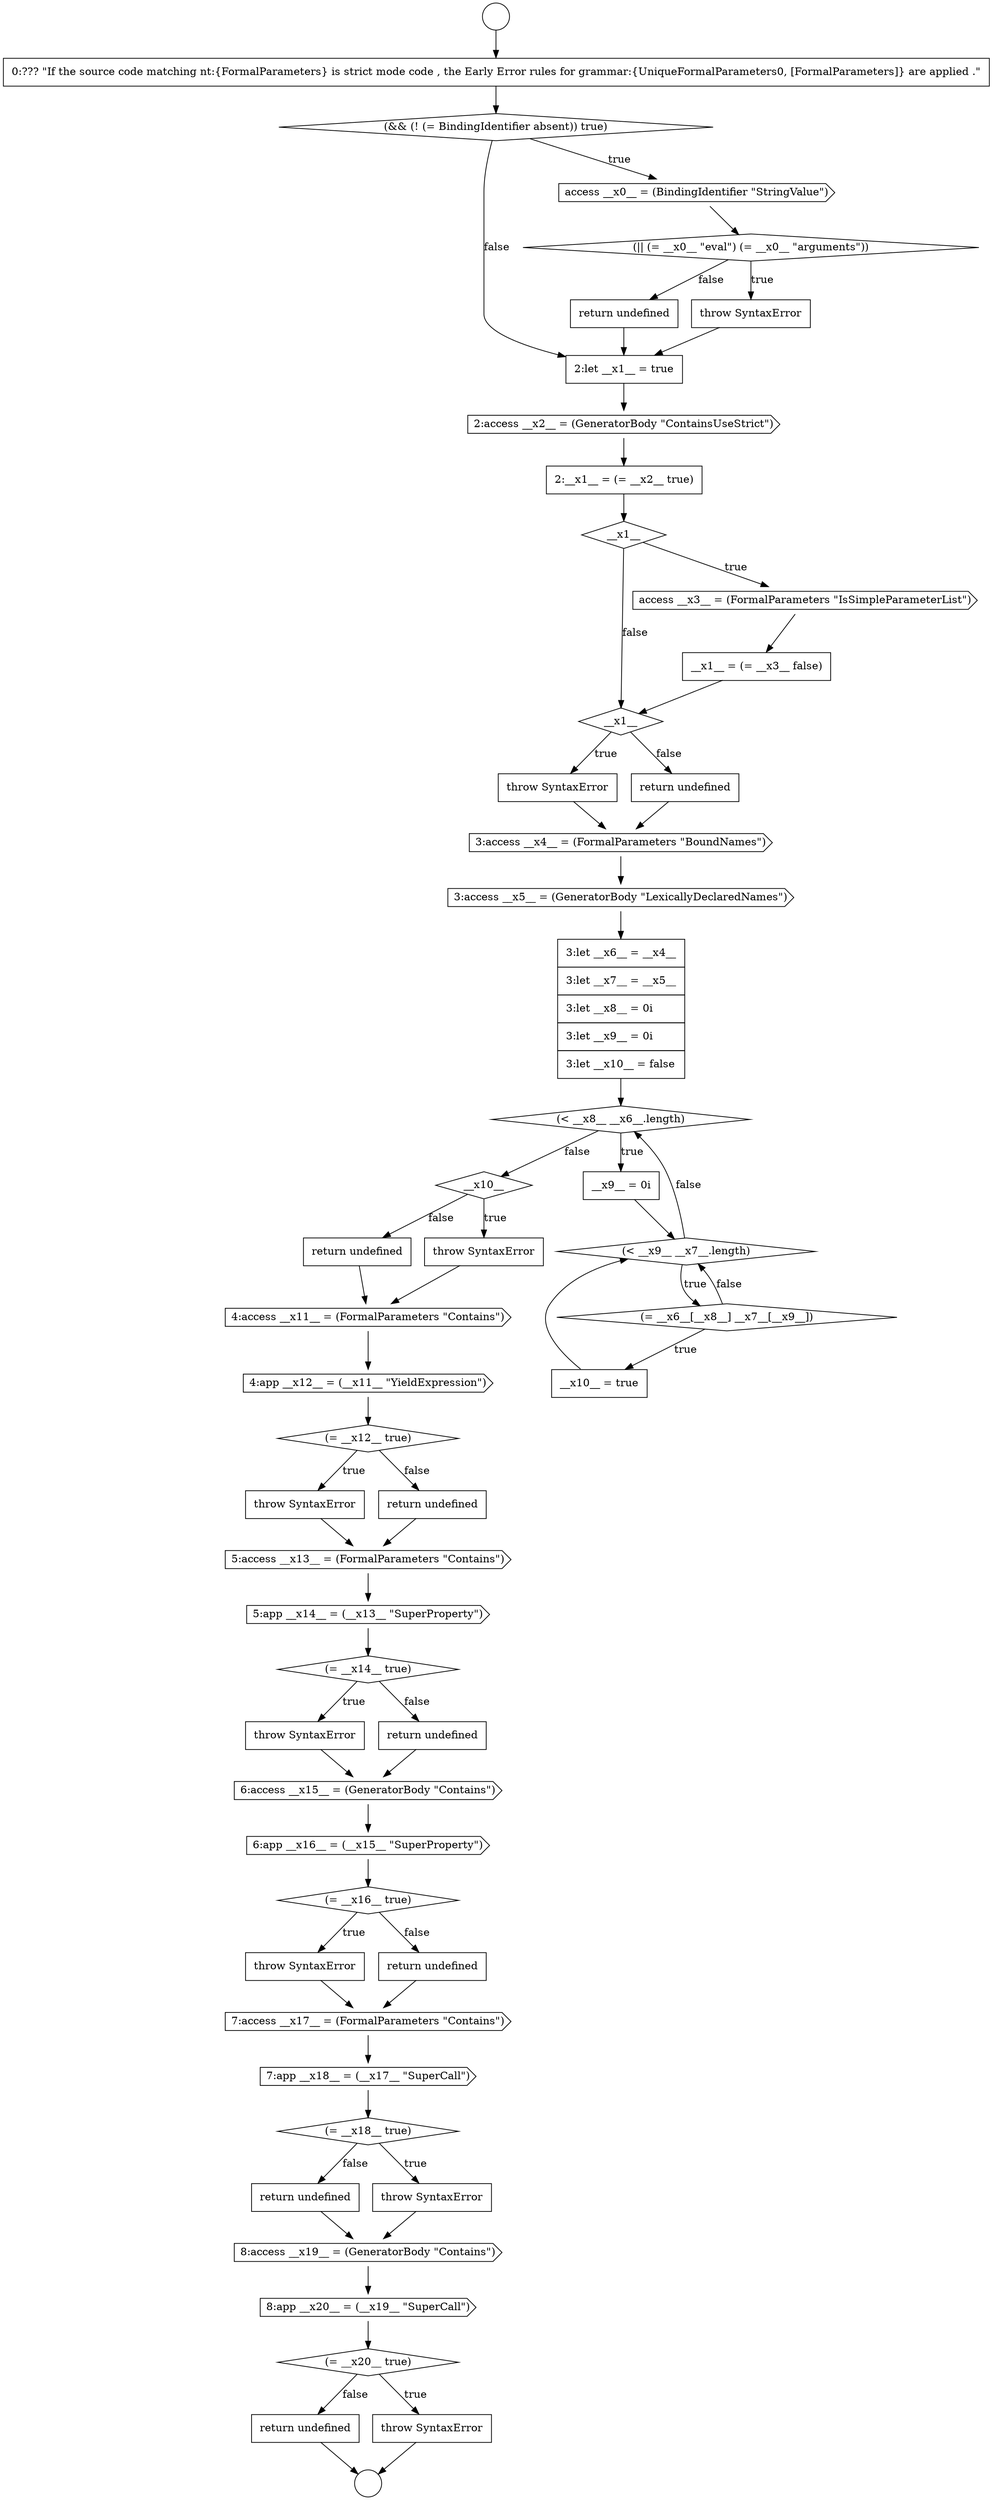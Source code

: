 digraph {
  node20850 [shape=diamond, label=<<font color="black">(= __x18__ true)</font>> color="black" fillcolor="white" style=filled]
  node20854 [shape=cds, label=<<font color="black">8:app __x20__ = (__x19__ &quot;SuperCall&quot;)</font>> color="black" fillcolor="white" style=filled]
  node20836 [shape=none, margin=0, label=<<font color="black">
    <table border="0" cellborder="1" cellspacing="0" cellpadding="10">
      <tr><td align="left">throw SyntaxError</td></tr>
    </table>
  </font>> color="black" fillcolor="white" style=filled]
  node20855 [shape=diamond, label=<<font color="black">(= __x20__ true)</font>> color="black" fillcolor="white" style=filled]
  node20857 [shape=none, margin=0, label=<<font color="black">
    <table border="0" cellborder="1" cellspacing="0" cellpadding="10">
      <tr><td align="left">return undefined</td></tr>
    </table>
  </font>> color="black" fillcolor="white" style=filled]
  node20840 [shape=diamond, label=<<font color="black">(= __x14__ true)</font>> color="black" fillcolor="white" style=filled]
  node20852 [shape=none, margin=0, label=<<font color="black">
    <table border="0" cellborder="1" cellspacing="0" cellpadding="10">
      <tr><td align="left">return undefined</td></tr>
    </table>
  </font>> color="black" fillcolor="white" style=filled]
  node20846 [shape=none, margin=0, label=<<font color="black">
    <table border="0" cellborder="1" cellspacing="0" cellpadding="10">
      <tr><td align="left">throw SyntaxError</td></tr>
    </table>
  </font>> color="black" fillcolor="white" style=filled]
  node20853 [shape=cds, label=<<font color="black">8:access __x19__ = (GeneratorBody &quot;Contains&quot;)</font>> color="black" fillcolor="white" style=filled]
  node20813 [shape=none, margin=0, label=<<font color="black">
    <table border="0" cellborder="1" cellspacing="0" cellpadding="10">
      <tr><td align="left">2:let __x1__ = true</td></tr>
    </table>
  </font>> color="black" fillcolor="white" style=filled]
  node20835 [shape=diamond, label=<<font color="black">(= __x12__ true)</font>> color="black" fillcolor="white" style=filled]
  node20830 [shape=diamond, label=<<font color="black">__x10__</font>> color="black" fillcolor="white" style=filled]
  node20818 [shape=none, margin=0, label=<<font color="black">
    <table border="0" cellborder="1" cellspacing="0" cellpadding="10">
      <tr><td align="left">__x1__ = (= __x3__ false)</td></tr>
    </table>
  </font>> color="black" fillcolor="white" style=filled]
  node20845 [shape=diamond, label=<<font color="black">(= __x16__ true)</font>> color="black" fillcolor="white" style=filled]
  node20841 [shape=none, margin=0, label=<<font color="black">
    <table border="0" cellborder="1" cellspacing="0" cellpadding="10">
      <tr><td align="left">throw SyntaxError</td></tr>
    </table>
  </font>> color="black" fillcolor="white" style=filled]
  node20822 [shape=cds, label=<<font color="black">3:access __x4__ = (FormalParameters &quot;BoundNames&quot;)</font>> color="black" fillcolor="white" style=filled]
  node20826 [shape=none, margin=0, label=<<font color="black">
    <table border="0" cellborder="1" cellspacing="0" cellpadding="10">
      <tr><td align="left">__x9__ = 0i</td></tr>
    </table>
  </font>> color="black" fillcolor="white" style=filled]
  node20839 [shape=cds, label=<<font color="black">5:app __x14__ = (__x13__ &quot;SuperProperty&quot;)</font>> color="black" fillcolor="white" style=filled]
  node20809 [shape=cds, label=<<font color="black">access __x0__ = (BindingIdentifier &quot;StringValue&quot;)</font>> color="black" fillcolor="white" style=filled]
  node20848 [shape=cds, label=<<font color="black">7:access __x17__ = (FormalParameters &quot;Contains&quot;)</font>> color="black" fillcolor="white" style=filled]
  node20829 [shape=none, margin=0, label=<<font color="black">
    <table border="0" cellborder="1" cellspacing="0" cellpadding="10">
      <tr><td align="left">__x10__ = true</td></tr>
    </table>
  </font>> color="black" fillcolor="white" style=filled]
  node20807 [shape=none, margin=0, label=<<font color="black">
    <table border="0" cellborder="1" cellspacing="0" cellpadding="10">
      <tr><td align="left">0:??? &quot;If the source code matching nt:{FormalParameters} is strict mode code , the Early Error rules for grammar:{UniqueFormalParameters0, [FormalParameters]} are applied .&quot;</td></tr>
    </table>
  </font>> color="black" fillcolor="white" style=filled]
  node20819 [shape=diamond, label=<<font color="black">__x1__</font>> color="black" fillcolor="white" style=filled]
  node20816 [shape=diamond, label=<<font color="black">__x1__</font>> color="black" fillcolor="white" style=filled]
  node20851 [shape=none, margin=0, label=<<font color="black">
    <table border="0" cellborder="1" cellspacing="0" cellpadding="10">
      <tr><td align="left">throw SyntaxError</td></tr>
    </table>
  </font>> color="black" fillcolor="white" style=filled]
  node20825 [shape=diamond, label=<<font color="black">(&lt; __x8__ __x6__.length)</font>> color="black" fillcolor="white" style=filled]
  node20844 [shape=cds, label=<<font color="black">6:app __x16__ = (__x15__ &quot;SuperProperty&quot;)</font>> color="black" fillcolor="white" style=filled]
  node20812 [shape=none, margin=0, label=<<font color="black">
    <table border="0" cellborder="1" cellspacing="0" cellpadding="10">
      <tr><td align="left">return undefined</td></tr>
    </table>
  </font>> color="black" fillcolor="white" style=filled]
  node20808 [shape=diamond, label=<<font color="black">(&amp;&amp; (! (= BindingIdentifier absent)) true)</font>> color="black" fillcolor="white" style=filled]
  node20823 [shape=cds, label=<<font color="black">3:access __x5__ = (GeneratorBody &quot;LexicallyDeclaredNames&quot;)</font>> color="black" fillcolor="white" style=filled]
  node20847 [shape=none, margin=0, label=<<font color="black">
    <table border="0" cellborder="1" cellspacing="0" cellpadding="10">
      <tr><td align="left">return undefined</td></tr>
    </table>
  </font>> color="black" fillcolor="white" style=filled]
  node20820 [shape=none, margin=0, label=<<font color="black">
    <table border="0" cellborder="1" cellspacing="0" cellpadding="10">
      <tr><td align="left">throw SyntaxError</td></tr>
    </table>
  </font>> color="black" fillcolor="white" style=filled]
  node20833 [shape=cds, label=<<font color="black">4:access __x11__ = (FormalParameters &quot;Contains&quot;)</font>> color="black" fillcolor="white" style=filled]
  node20832 [shape=none, margin=0, label=<<font color="black">
    <table border="0" cellborder="1" cellspacing="0" cellpadding="10">
      <tr><td align="left">return undefined</td></tr>
    </table>
  </font>> color="black" fillcolor="white" style=filled]
  node20805 [shape=circle label=" " color="black" fillcolor="white" style=filled]
  node20815 [shape=none, margin=0, label=<<font color="black">
    <table border="0" cellborder="1" cellspacing="0" cellpadding="10">
      <tr><td align="left">2:__x1__ = (= __x2__ true)</td></tr>
    </table>
  </font>> color="black" fillcolor="white" style=filled]
  node20837 [shape=none, margin=0, label=<<font color="black">
    <table border="0" cellborder="1" cellspacing="0" cellpadding="10">
      <tr><td align="left">return undefined</td></tr>
    </table>
  </font>> color="black" fillcolor="white" style=filled]
  node20828 [shape=diamond, label=<<font color="black">(= __x6__[__x8__] __x7__[__x9__])</font>> color="black" fillcolor="white" style=filled]
  node20843 [shape=cds, label=<<font color="black">6:access __x15__ = (GeneratorBody &quot;Contains&quot;)</font>> color="black" fillcolor="white" style=filled]
  node20856 [shape=none, margin=0, label=<<font color="black">
    <table border="0" cellborder="1" cellspacing="0" cellpadding="10">
      <tr><td align="left">throw SyntaxError</td></tr>
    </table>
  </font>> color="black" fillcolor="white" style=filled]
  node20811 [shape=none, margin=0, label=<<font color="black">
    <table border="0" cellborder="1" cellspacing="0" cellpadding="10">
      <tr><td align="left">throw SyntaxError</td></tr>
    </table>
  </font>> color="black" fillcolor="white" style=filled]
  node20824 [shape=none, margin=0, label=<<font color="black">
    <table border="0" cellborder="1" cellspacing="0" cellpadding="10">
      <tr><td align="left">3:let __x6__ = __x4__</td></tr>
      <tr><td align="left">3:let __x7__ = __x5__</td></tr>
      <tr><td align="left">3:let __x8__ = 0i</td></tr>
      <tr><td align="left">3:let __x9__ = 0i</td></tr>
      <tr><td align="left">3:let __x10__ = false</td></tr>
    </table>
  </font>> color="black" fillcolor="white" style=filled]
  node20814 [shape=cds, label=<<font color="black">2:access __x2__ = (GeneratorBody &quot;ContainsUseStrict&quot;)</font>> color="black" fillcolor="white" style=filled]
  node20849 [shape=cds, label=<<font color="black">7:app __x18__ = (__x17__ &quot;SuperCall&quot;)</font>> color="black" fillcolor="white" style=filled]
  node20817 [shape=cds, label=<<font color="black">access __x3__ = (FormalParameters &quot;IsSimpleParameterList&quot;)</font>> color="black" fillcolor="white" style=filled]
  node20834 [shape=cds, label=<<font color="black">4:app __x12__ = (__x11__ &quot;YieldExpression&quot;)</font>> color="black" fillcolor="white" style=filled]
  node20842 [shape=none, margin=0, label=<<font color="black">
    <table border="0" cellborder="1" cellspacing="0" cellpadding="10">
      <tr><td align="left">return undefined</td></tr>
    </table>
  </font>> color="black" fillcolor="white" style=filled]
  node20831 [shape=none, margin=0, label=<<font color="black">
    <table border="0" cellborder="1" cellspacing="0" cellpadding="10">
      <tr><td align="left">throw SyntaxError</td></tr>
    </table>
  </font>> color="black" fillcolor="white" style=filled]
  node20806 [shape=circle label=" " color="black" fillcolor="white" style=filled]
  node20838 [shape=cds, label=<<font color="black">5:access __x13__ = (FormalParameters &quot;Contains&quot;)</font>> color="black" fillcolor="white" style=filled]
  node20821 [shape=none, margin=0, label=<<font color="black">
    <table border="0" cellborder="1" cellspacing="0" cellpadding="10">
      <tr><td align="left">return undefined</td></tr>
    </table>
  </font>> color="black" fillcolor="white" style=filled]
  node20810 [shape=diamond, label=<<font color="black">(|| (= __x0__ &quot;eval&quot;) (= __x0__ &quot;arguments&quot;))</font>> color="black" fillcolor="white" style=filled]
  node20827 [shape=diamond, label=<<font color="black">(&lt; __x9__ __x7__.length)</font>> color="black" fillcolor="white" style=filled]
  node20852 -> node20853 [ color="black"]
  node20824 -> node20825 [ color="black"]
  node20857 -> node20806 [ color="black"]
  node20815 -> node20816 [ color="black"]
  node20831 -> node20833 [ color="black"]
  node20856 -> node20806 [ color="black"]
  node20845 -> node20846 [label=<<font color="black">true</font>> color="black"]
  node20845 -> node20847 [label=<<font color="black">false</font>> color="black"]
  node20829 -> node20827 [ color="black"]
  node20855 -> node20856 [label=<<font color="black">true</font>> color="black"]
  node20855 -> node20857 [label=<<font color="black">false</font>> color="black"]
  node20854 -> node20855 [ color="black"]
  node20821 -> node20822 [ color="black"]
  node20819 -> node20820 [label=<<font color="black">true</font>> color="black"]
  node20819 -> node20821 [label=<<font color="black">false</font>> color="black"]
  node20825 -> node20826 [label=<<font color="black">true</font>> color="black"]
  node20825 -> node20830 [label=<<font color="black">false</font>> color="black"]
  node20848 -> node20849 [ color="black"]
  node20823 -> node20824 [ color="black"]
  node20812 -> node20813 [ color="black"]
  node20816 -> node20817 [label=<<font color="black">true</font>> color="black"]
  node20816 -> node20819 [label=<<font color="black">false</font>> color="black"]
  node20836 -> node20838 [ color="black"]
  node20814 -> node20815 [ color="black"]
  node20811 -> node20813 [ color="black"]
  node20818 -> node20819 [ color="black"]
  node20809 -> node20810 [ color="black"]
  node20853 -> node20854 [ color="black"]
  node20843 -> node20844 [ color="black"]
  node20835 -> node20836 [label=<<font color="black">true</font>> color="black"]
  node20835 -> node20837 [label=<<font color="black">false</font>> color="black"]
  node20834 -> node20835 [ color="black"]
  node20820 -> node20822 [ color="black"]
  node20828 -> node20829 [label=<<font color="black">true</font>> color="black"]
  node20828 -> node20827 [label=<<font color="black">false</font>> color="black"]
  node20807 -> node20808 [ color="black"]
  node20851 -> node20853 [ color="black"]
  node20810 -> node20811 [label=<<font color="black">true</font>> color="black"]
  node20810 -> node20812 [label=<<font color="black">false</font>> color="black"]
  node20813 -> node20814 [ color="black"]
  node20838 -> node20839 [ color="black"]
  node20822 -> node20823 [ color="black"]
  node20817 -> node20818 [ color="black"]
  node20846 -> node20848 [ color="black"]
  node20840 -> node20841 [label=<<font color="black">true</font>> color="black"]
  node20840 -> node20842 [label=<<font color="black">false</font>> color="black"]
  node20837 -> node20838 [ color="black"]
  node20850 -> node20851 [label=<<font color="black">true</font>> color="black"]
  node20850 -> node20852 [label=<<font color="black">false</font>> color="black"]
  node20849 -> node20850 [ color="black"]
  node20808 -> node20809 [label=<<font color="black">true</font>> color="black"]
  node20808 -> node20813 [label=<<font color="black">false</font>> color="black"]
  node20827 -> node20828 [label=<<font color="black">true</font>> color="black"]
  node20827 -> node20825 [label=<<font color="black">false</font>> color="black"]
  node20805 -> node20807 [ color="black"]
  node20847 -> node20848 [ color="black"]
  node20833 -> node20834 [ color="black"]
  node20841 -> node20843 [ color="black"]
  node20839 -> node20840 [ color="black"]
  node20844 -> node20845 [ color="black"]
  node20842 -> node20843 [ color="black"]
  node20826 -> node20827 [ color="black"]
  node20830 -> node20831 [label=<<font color="black">true</font>> color="black"]
  node20830 -> node20832 [label=<<font color="black">false</font>> color="black"]
  node20832 -> node20833 [ color="black"]
}
